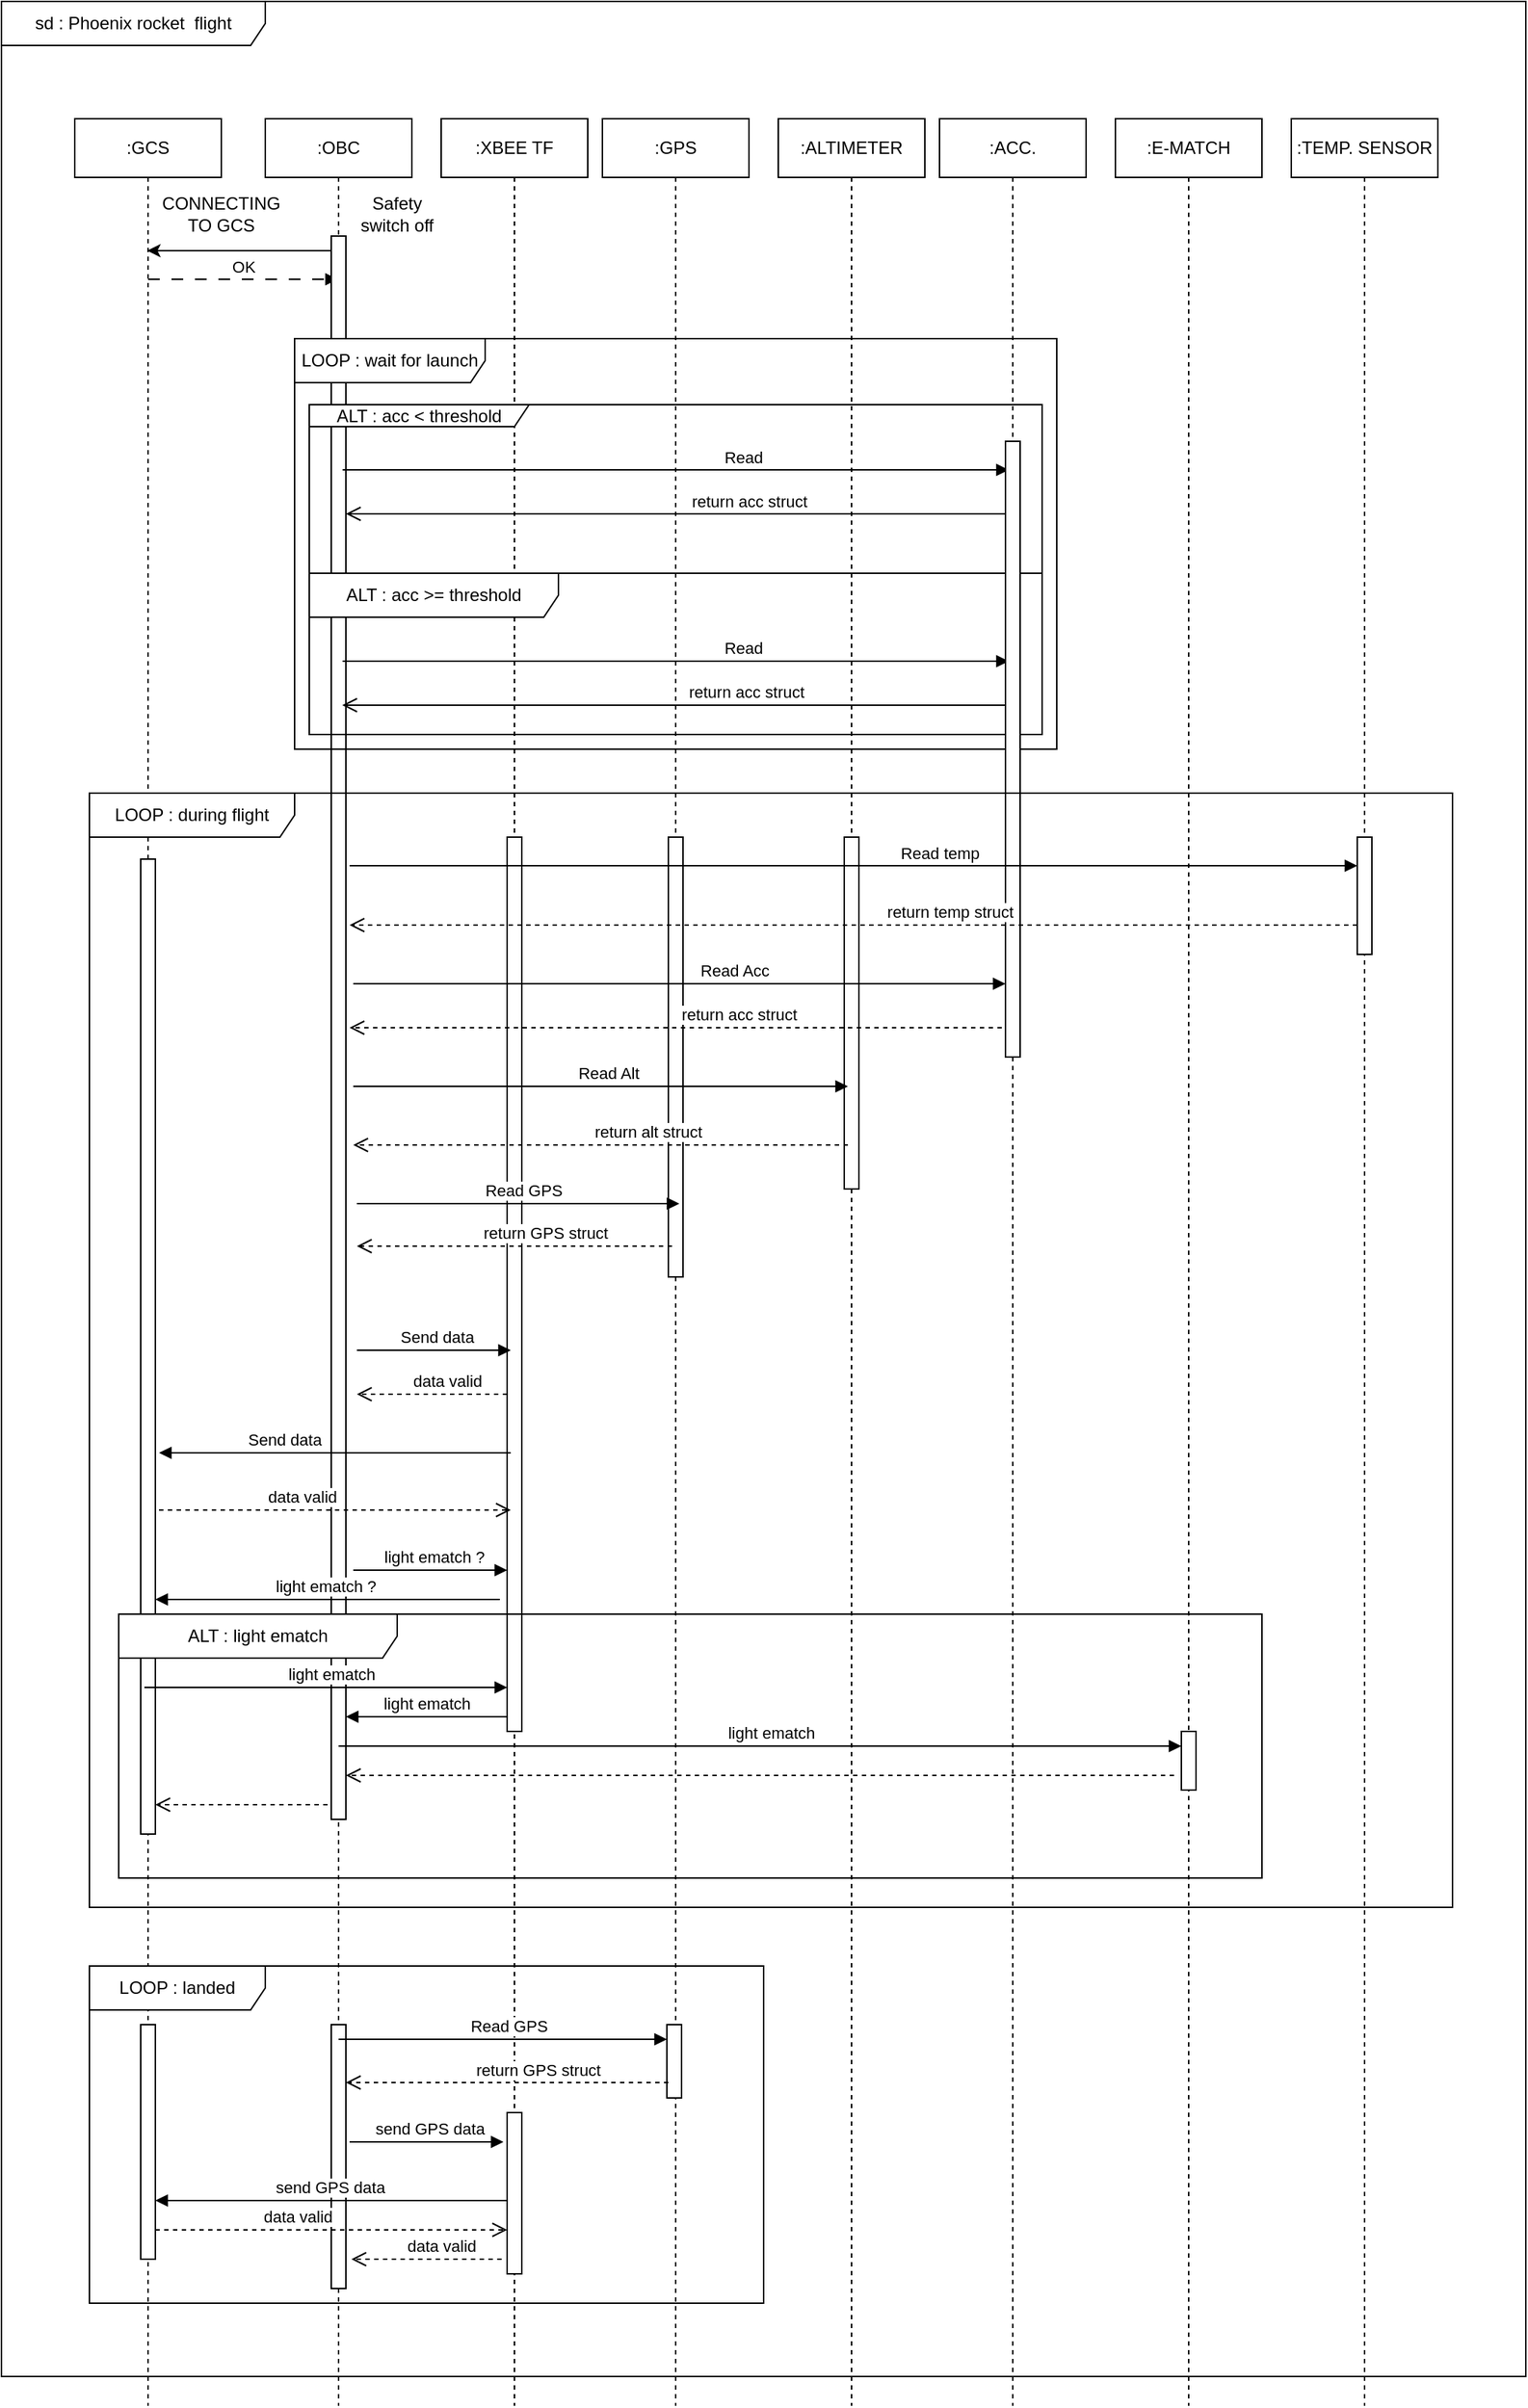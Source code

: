 <mxfile version="23.1.0" type="device" pages="2">
  <diagram name="Page-1" id="cEBlJ4Hop4kexIVkSqlb">
    <mxGraphModel dx="2329" dy="637" grid="1" gridSize="10" guides="1" tooltips="1" connect="1" arrows="1" fold="1" page="1" pageScale="1" pageWidth="827" pageHeight="1169" math="0" shadow="0">
      <root>
        <mxCell id="0" />
        <mxCell id="1" parent="0" />
        <mxCell id="H5Ej5llLTe1Llc4CH-_9-1" value="Safety switch off" style="text;html=1;strokeColor=none;fillColor=none;align=center;verticalAlign=middle;whiteSpace=wrap;rounded=0;" vertex="1" parent="1">
          <mxGeometry x="190" y="130" width="60" height="30" as="geometry" />
        </mxCell>
        <mxCell id="H5Ej5llLTe1Llc4CH-_9-2" style="edgeStyle=orthogonalEdgeStyle;rounded=0;orthogonalLoop=1;jettySize=auto;html=1;exitX=0.5;exitY=1;exitDx=0;exitDy=0;" edge="1" parent="1" source="H5Ej5llLTe1Llc4CH-_9-1" target="H5Ej5llLTe1Llc4CH-_9-1">
          <mxGeometry relative="1" as="geometry" />
        </mxCell>
        <mxCell id="H5Ej5llLTe1Llc4CH-_9-3" value="" style="endArrow=classic;html=1;rounded=0;" edge="1" parent="1">
          <mxGeometry width="50" height="50" relative="1" as="geometry">
            <mxPoint x="179.5" y="170" as="sourcePoint" />
            <mxPoint x="49.5" y="170" as="targetPoint" />
          </mxGeometry>
        </mxCell>
        <mxCell id="H5Ej5llLTe1Llc4CH-_9-4" value="CONNECTING TO GCS" style="text;html=1;strokeColor=none;fillColor=none;align=center;verticalAlign=middle;whiteSpace=wrap;rounded=0;" vertex="1" parent="1">
          <mxGeometry x="70" y="130" width="60" height="30" as="geometry" />
        </mxCell>
        <mxCell id="H5Ej5llLTe1Llc4CH-_9-5" value="OK" style="html=1;verticalAlign=bottom;endArrow=block;curved=0;rounded=0;dashed=1;dashPattern=8 8;" edge="1" parent="1" target="H5Ej5llLTe1Llc4CH-_9-11">
          <mxGeometry width="80" relative="1" as="geometry">
            <mxPoint x="50" y="189.5" as="sourcePoint" />
            <mxPoint x="220" y="189.5" as="targetPoint" />
          </mxGeometry>
        </mxCell>
        <mxCell id="H5Ej5llLTe1Llc4CH-_9-6" value=":ACC." style="shape=umlLifeline;perimeter=lifelinePerimeter;whiteSpace=wrap;html=1;container=1;dropTarget=0;collapsible=0;recursiveResize=0;outlineConnect=0;portConstraint=eastwest;newEdgeStyle={&quot;curved&quot;:0,&quot;rounded&quot;:0};" vertex="1" parent="1">
          <mxGeometry x="590" y="80" width="100" height="1560" as="geometry" />
        </mxCell>
        <mxCell id="H5Ej5llLTe1Llc4CH-_9-7" value=":E-MATCH" style="shape=umlLifeline;perimeter=lifelinePerimeter;whiteSpace=wrap;html=1;container=1;dropTarget=0;collapsible=0;recursiveResize=0;outlineConnect=0;portConstraint=eastwest;newEdgeStyle={&quot;curved&quot;:0,&quot;rounded&quot;:0};" vertex="1" parent="1">
          <mxGeometry x="710" y="80" width="100" height="1560" as="geometry" />
        </mxCell>
        <mxCell id="H5Ej5llLTe1Llc4CH-_9-42" value="" style="html=1;points=[[0,0,0,0,5],[0,1,0,0,-5],[1,0,0,0,5],[1,1,0,0,-5]];perimeter=orthogonalPerimeter;outlineConnect=0;targetShapes=umlLifeline;portConstraint=eastwest;newEdgeStyle={&quot;curved&quot;:0,&quot;rounded&quot;:0};" vertex="1" parent="H5Ej5llLTe1Llc4CH-_9-7">
          <mxGeometry x="45" y="1100" width="10" height="40" as="geometry" />
        </mxCell>
        <mxCell id="H5Ej5llLTe1Llc4CH-_9-8" value=":GPS" style="shape=umlLifeline;perimeter=lifelinePerimeter;whiteSpace=wrap;html=1;container=1;dropTarget=0;collapsible=0;recursiveResize=0;outlineConnect=0;portConstraint=eastwest;newEdgeStyle={&quot;curved&quot;:0,&quot;rounded&quot;:0};" vertex="1" parent="1">
          <mxGeometry x="360" y="80" width="100" height="1560" as="geometry" />
        </mxCell>
        <mxCell id="H5Ej5llLTe1Llc4CH-_9-9" value=":XBEE TF" style="shape=umlLifeline;perimeter=lifelinePerimeter;whiteSpace=wrap;html=1;container=1;dropTarget=0;collapsible=0;recursiveResize=0;outlineConnect=0;portConstraint=eastwest;newEdgeStyle={&quot;curved&quot;:0,&quot;rounded&quot;:0};" vertex="1" parent="1">
          <mxGeometry x="250" y="80" width="100" height="1560" as="geometry" />
        </mxCell>
        <mxCell id="H5Ej5llLTe1Llc4CH-_9-10" value="" style="html=1;points=[[0,0,0,0,5],[0,1,0,0,-5],[1,0,0,0,5],[1,1,0,0,-5]];perimeter=orthogonalPerimeter;outlineConnect=0;targetShapes=umlLifeline;portConstraint=eastwest;newEdgeStyle={&quot;curved&quot;:0,&quot;rounded&quot;:0};" vertex="1" parent="H5Ej5llLTe1Llc4CH-_9-9">
          <mxGeometry x="45" y="490" width="10" height="610" as="geometry" />
        </mxCell>
        <mxCell id="H5Ej5llLTe1Llc4CH-_9-11" value=":OBC" style="shape=umlLifeline;perimeter=lifelinePerimeter;whiteSpace=wrap;html=1;container=1;dropTarget=0;collapsible=0;recursiveResize=0;outlineConnect=0;portConstraint=eastwest;newEdgeStyle={&quot;curved&quot;:0,&quot;rounded&quot;:0};" vertex="1" parent="1">
          <mxGeometry x="130" y="80" width="100" height="1560" as="geometry" />
        </mxCell>
        <mxCell id="H5Ej5llLTe1Llc4CH-_9-12" value="" style="html=1;points=[[0,0,0,0,5],[0,1,0,0,-5],[1,0,0,0,5],[1,1,0,0,-5]];perimeter=orthogonalPerimeter;outlineConnect=0;targetShapes=umlLifeline;portConstraint=eastwest;newEdgeStyle={&quot;curved&quot;:0,&quot;rounded&quot;:0};" vertex="1" parent="H5Ej5llLTe1Llc4CH-_9-11">
          <mxGeometry x="45" y="80" width="10" height="1080" as="geometry" />
        </mxCell>
        <mxCell id="H5Ej5llLTe1Llc4CH-_9-57" value="" style="html=1;points=[[0,0,0,0,5],[0,1,0,0,-5],[1,0,0,0,5],[1,1,0,0,-5]];perimeter=orthogonalPerimeter;outlineConnect=0;targetShapes=umlLifeline;portConstraint=eastwest;newEdgeStyle={&quot;curved&quot;:0,&quot;rounded&quot;:0};" vertex="1" parent="H5Ej5llLTe1Llc4CH-_9-11">
          <mxGeometry x="45" y="1300" width="10" height="180" as="geometry" />
        </mxCell>
        <mxCell id="H5Ej5llLTe1Llc4CH-_9-13" value=":GCS" style="shape=umlLifeline;perimeter=lifelinePerimeter;whiteSpace=wrap;html=1;container=1;dropTarget=0;collapsible=0;recursiveResize=0;outlineConnect=0;portConstraint=eastwest;newEdgeStyle={&quot;curved&quot;:0,&quot;rounded&quot;:0};" vertex="1" parent="1">
          <mxGeometry y="80" width="100" height="1560" as="geometry" />
        </mxCell>
        <mxCell id="H5Ej5llLTe1Llc4CH-_9-14" value="" style="html=1;points=[[0,0,0,0,5],[0,1,0,0,-5],[1,0,0,0,5],[1,1,0,0,-5]];perimeter=orthogonalPerimeter;outlineConnect=0;targetShapes=umlLifeline;portConstraint=eastwest;newEdgeStyle={&quot;curved&quot;:0,&quot;rounded&quot;:0};" vertex="1" parent="H5Ej5llLTe1Llc4CH-_9-13">
          <mxGeometry x="45" y="505" width="10" height="665" as="geometry" />
        </mxCell>
        <mxCell id="H5Ej5llLTe1Llc4CH-_9-15" value=":ALTIMETER" style="shape=umlLifeline;perimeter=lifelinePerimeter;whiteSpace=wrap;html=1;container=1;dropTarget=0;collapsible=0;recursiveResize=0;outlineConnect=0;portConstraint=eastwest;newEdgeStyle={&quot;curved&quot;:0,&quot;rounded&quot;:0};" vertex="1" parent="1">
          <mxGeometry x="480" y="80" width="100" height="1560" as="geometry" />
        </mxCell>
        <mxCell id="H5Ej5llLTe1Llc4CH-_9-16" value="" style="html=1;points=[[0,0,0,0,5],[0,1,0,0,-5],[1,0,0,0,5],[1,1,0,0,-5]];perimeter=orthogonalPerimeter;outlineConnect=0;targetShapes=umlLifeline;portConstraint=eastwest;newEdgeStyle={&quot;curved&quot;:0,&quot;rounded&quot;:0};" vertex="1" parent="H5Ej5llLTe1Llc4CH-_9-15">
          <mxGeometry x="45" y="490" width="10" height="240" as="geometry" />
        </mxCell>
        <mxCell id="H5Ej5llLTe1Llc4CH-_9-17" value=":TEMP. SENSOR" style="shape=umlLifeline;perimeter=lifelinePerimeter;whiteSpace=wrap;html=1;container=1;dropTarget=0;collapsible=0;recursiveResize=0;outlineConnect=0;portConstraint=eastwest;newEdgeStyle={&quot;curved&quot;:0,&quot;rounded&quot;:0};" vertex="1" parent="1">
          <mxGeometry x="830" y="80" width="100" height="1560" as="geometry" />
        </mxCell>
        <mxCell id="H5Ej5llLTe1Llc4CH-_9-18" value="Read" style="html=1;verticalAlign=bottom;endArrow=block;curved=0;rounded=0;" edge="1" parent="1">
          <mxGeometry x="0.201" width="80" relative="1" as="geometry">
            <mxPoint x="182.75" y="319.5" as="sourcePoint" />
            <mxPoint x="637.25" y="319.5" as="targetPoint" />
            <mxPoint as="offset" />
          </mxGeometry>
        </mxCell>
        <mxCell id="H5Ej5llLTe1Llc4CH-_9-19" value="" style="html=1;verticalAlign=bottom;endArrow=block;curved=0;rounded=0;" edge="1" parent="1" target="H5Ej5llLTe1Llc4CH-_9-20">
          <mxGeometry x="0.201" width="80" relative="1" as="geometry">
            <mxPoint x="190" y="230" as="sourcePoint" />
            <mxPoint x="640" y="230" as="targetPoint" />
            <mxPoint as="offset" />
          </mxGeometry>
        </mxCell>
        <mxCell id="H5Ej5llLTe1Llc4CH-_9-20" value="LOOP : wait for launch" style="shape=umlFrame;whiteSpace=wrap;html=1;pointerEvents=0;width=130;height=30;" vertex="1" parent="1">
          <mxGeometry x="150" y="230" width="520" height="280" as="geometry" />
        </mxCell>
        <mxCell id="H5Ej5llLTe1Llc4CH-_9-21" value="return acc struct" style="html=1;verticalAlign=bottom;endArrow=open;endSize=8;curved=0;rounded=0;" edge="1" parent="1">
          <mxGeometry x="-0.209" relative="1" as="geometry">
            <mxPoint x="640" y="349.5" as="sourcePoint" />
            <mxPoint x="185" y="349.5" as="targetPoint" />
            <mxPoint as="offset" />
          </mxGeometry>
        </mxCell>
        <mxCell id="H5Ej5llLTe1Llc4CH-_9-22" value="ALT : acc &amp;lt; threshold" style="shape=umlFrame;whiteSpace=wrap;html=1;pointerEvents=0;width=150;height=15;" vertex="1" parent="1">
          <mxGeometry x="160" y="275" width="500" height="115" as="geometry" />
        </mxCell>
        <mxCell id="H5Ej5llLTe1Llc4CH-_9-23" value="ALT : acc &amp;gt;= threshold" style="shape=umlFrame;whiteSpace=wrap;html=1;pointerEvents=0;width=170;height=30;" vertex="1" parent="1">
          <mxGeometry x="160" y="390" width="500" height="110" as="geometry" />
        </mxCell>
        <mxCell id="H5Ej5llLTe1Llc4CH-_9-24" value="Read" style="html=1;verticalAlign=bottom;endArrow=block;curved=0;rounded=0;" edge="1" parent="1">
          <mxGeometry x="0.201" width="80" relative="1" as="geometry">
            <mxPoint x="182.75" y="450" as="sourcePoint" />
            <mxPoint x="637.25" y="450" as="targetPoint" />
            <mxPoint as="offset" />
          </mxGeometry>
        </mxCell>
        <mxCell id="H5Ej5llLTe1Llc4CH-_9-25" value="return acc struct" style="html=1;verticalAlign=bottom;endArrow=open;endSize=8;curved=0;rounded=0;" edge="1" parent="1">
          <mxGeometry x="-0.209" relative="1" as="geometry">
            <mxPoint x="637.5" y="480" as="sourcePoint" />
            <mxPoint x="182.5" y="480" as="targetPoint" />
            <mxPoint as="offset" />
          </mxGeometry>
        </mxCell>
        <mxCell id="H5Ej5llLTe1Llc4CH-_9-26" value="" style="html=1;points=[[0,0,0,0,5],[0,1,0,0,-5],[1,0,0,0,5],[1,1,0,0,-5]];perimeter=orthogonalPerimeter;outlineConnect=0;targetShapes=umlLifeline;portConstraint=eastwest;newEdgeStyle={&quot;curved&quot;:0,&quot;rounded&quot;:0};" vertex="1" parent="1">
          <mxGeometry x="635" y="300" width="10" height="420" as="geometry" />
        </mxCell>
        <mxCell id="H5Ej5llLTe1Llc4CH-_9-27" value="LOOP : during flight" style="shape=umlFrame;whiteSpace=wrap;html=1;pointerEvents=0;width=140;height=30;" vertex="1" parent="1">
          <mxGeometry x="10" y="540" width="930" height="760" as="geometry" />
        </mxCell>
        <mxCell id="H5Ej5llLTe1Llc4CH-_9-28" value="" style="html=1;points=[[0,0,0,0,5],[0,1,0,0,-5],[1,0,0,0,5],[1,1,0,0,-5]];perimeter=orthogonalPerimeter;outlineConnect=0;targetShapes=umlLifeline;portConstraint=eastwest;newEdgeStyle={&quot;curved&quot;:0,&quot;rounded&quot;:0};" vertex="1" parent="1">
          <mxGeometry x="405" y="570" width="10" height="300" as="geometry" />
        </mxCell>
        <mxCell id="H5Ej5llLTe1Llc4CH-_9-29" value="Read Acc" style="html=1;verticalAlign=bottom;endArrow=block;curved=0;rounded=0;" edge="1" parent="1">
          <mxGeometry x="0.169" width="80" relative="1" as="geometry">
            <mxPoint x="190" y="670" as="sourcePoint" />
            <mxPoint x="635" y="670" as="targetPoint" />
            <mxPoint as="offset" />
          </mxGeometry>
        </mxCell>
        <mxCell id="H5Ej5llLTe1Llc4CH-_9-30" value="return acc struct" style="html=1;verticalAlign=bottom;endArrow=open;dashed=1;endSize=8;curved=0;rounded=0;" edge="1" parent="1">
          <mxGeometry x="-0.191" relative="1" as="geometry">
            <mxPoint x="632.5" y="700" as="sourcePoint" />
            <mxPoint x="187.5" y="700" as="targetPoint" />
            <mxPoint as="offset" />
          </mxGeometry>
        </mxCell>
        <mxCell id="H5Ej5llLTe1Llc4CH-_9-31" value="Read Alt" style="html=1;verticalAlign=bottom;endArrow=block;curved=0;rounded=0;" edge="1" parent="1">
          <mxGeometry x="0.022" width="80" relative="1" as="geometry">
            <mxPoint x="190" y="740" as="sourcePoint" />
            <mxPoint x="527.5" y="740" as="targetPoint" />
            <mxPoint x="1" as="offset" />
          </mxGeometry>
        </mxCell>
        <mxCell id="H5Ej5llLTe1Llc4CH-_9-32" value="return alt struct" style="html=1;verticalAlign=bottom;endArrow=open;dashed=1;endSize=8;curved=0;rounded=0;" edge="1" parent="1">
          <mxGeometry x="-0.191" relative="1" as="geometry">
            <mxPoint x="527.5" y="780" as="sourcePoint" />
            <mxPoint x="190" y="780" as="targetPoint" />
            <mxPoint as="offset" />
          </mxGeometry>
        </mxCell>
        <mxCell id="H5Ej5llLTe1Llc4CH-_9-33" value="Read GPS" style="html=1;verticalAlign=bottom;endArrow=block;curved=0;rounded=0;" edge="1" parent="1">
          <mxGeometry x="0.022" width="80" relative="1" as="geometry">
            <mxPoint x="192.5" y="820" as="sourcePoint" />
            <mxPoint x="412.5" y="820" as="targetPoint" />
            <mxPoint x="1" as="offset" />
          </mxGeometry>
        </mxCell>
        <mxCell id="H5Ej5llLTe1Llc4CH-_9-34" value="return GPS struct" style="html=1;verticalAlign=bottom;endArrow=open;dashed=1;endSize=8;curved=0;rounded=0;" edge="1" parent="1">
          <mxGeometry x="-0.191" relative="1" as="geometry">
            <mxPoint x="407.5" y="849" as="sourcePoint" />
            <mxPoint x="192.5" y="849" as="targetPoint" />
            <mxPoint as="offset" />
          </mxGeometry>
        </mxCell>
        <mxCell id="H5Ej5llLTe1Llc4CH-_9-35" value="Send data" style="html=1;verticalAlign=bottom;endArrow=block;curved=0;rounded=0;" edge="1" parent="1">
          <mxGeometry x="0.022" width="80" relative="1" as="geometry">
            <mxPoint x="192.5" y="920" as="sourcePoint" />
            <mxPoint x="297.5" y="920" as="targetPoint" />
            <mxPoint x="1" as="offset" />
          </mxGeometry>
        </mxCell>
        <mxCell id="H5Ej5llLTe1Llc4CH-_9-36" value="data valid" style="html=1;verticalAlign=bottom;endArrow=open;dashed=1;endSize=8;curved=0;rounded=0;" edge="1" parent="1">
          <mxGeometry x="-0.191" relative="1" as="geometry">
            <mxPoint x="295" y="950" as="sourcePoint" />
            <mxPoint x="192.5" y="950" as="targetPoint" />
            <mxPoint as="offset" />
          </mxGeometry>
        </mxCell>
        <mxCell id="H5Ej5llLTe1Llc4CH-_9-37" value="Send data" style="html=1;verticalAlign=bottom;endArrow=block;curved=0;rounded=0;" edge="1" parent="1">
          <mxGeometry x="0.292" width="80" relative="1" as="geometry">
            <mxPoint x="297.5" y="990" as="sourcePoint" />
            <mxPoint x="57.5" y="990" as="targetPoint" />
            <mxPoint as="offset" />
          </mxGeometry>
        </mxCell>
        <mxCell id="H5Ej5llLTe1Llc4CH-_9-38" value="data valid" style="html=1;verticalAlign=bottom;endArrow=open;dashed=1;endSize=8;curved=0;rounded=0;" edge="1" parent="1">
          <mxGeometry x="-0.191" relative="1" as="geometry">
            <mxPoint x="57.5" y="1029" as="sourcePoint" />
            <mxPoint x="297.5" y="1029" as="targetPoint" />
            <mxPoint as="offset" />
          </mxGeometry>
        </mxCell>
        <mxCell id="H5Ej5llLTe1Llc4CH-_9-39" value="" style="html=1;points=[[0,0,0,0,5],[0,1,0,0,-5],[1,0,0,0,5],[1,1,0,0,-5]];perimeter=orthogonalPerimeter;outlineConnect=0;targetShapes=umlLifeline;portConstraint=eastwest;newEdgeStyle={&quot;curved&quot;:0,&quot;rounded&quot;:0};" vertex="1" parent="1">
          <mxGeometry x="875" y="570" width="10" height="80" as="geometry" />
        </mxCell>
        <mxCell id="H5Ej5llLTe1Llc4CH-_9-40" value="Read temp" style="html=1;verticalAlign=bottom;endArrow=block;curved=0;rounded=0;" edge="1" parent="1" target="H5Ej5llLTe1Llc4CH-_9-39">
          <mxGeometry x="0.169" width="80" relative="1" as="geometry">
            <mxPoint x="187.5" y="589.5" as="sourcePoint" />
            <mxPoint x="632.5" y="589.5" as="targetPoint" />
            <mxPoint as="offset" />
          </mxGeometry>
        </mxCell>
        <mxCell id="H5Ej5llLTe1Llc4CH-_9-41" value="return temp struct" style="html=1;verticalAlign=bottom;endArrow=open;dashed=1;endSize=8;curved=0;rounded=0;" edge="1" parent="1" source="H5Ej5llLTe1Llc4CH-_9-39">
          <mxGeometry x="-0.191" relative="1" as="geometry">
            <mxPoint x="632.5" y="630" as="sourcePoint" />
            <mxPoint x="187.5" y="630" as="targetPoint" />
            <mxPoint as="offset" />
          </mxGeometry>
        </mxCell>
        <mxCell id="H5Ej5llLTe1Llc4CH-_9-46" value="light ematch" style="html=1;verticalAlign=bottom;endArrow=block;curved=0;rounded=0;" edge="1" parent="1">
          <mxGeometry x="0.022" width="80" relative="1" as="geometry">
            <mxPoint x="180" y="1190" as="sourcePoint" />
            <mxPoint x="755" y="1190" as="targetPoint" />
            <mxPoint x="1" as="offset" />
          </mxGeometry>
        </mxCell>
        <mxCell id="H5Ej5llLTe1Llc4CH-_9-47" value="" style="html=1;verticalAlign=bottom;endArrow=open;dashed=1;endSize=8;curved=0;rounded=0;" edge="1" parent="1">
          <mxGeometry relative="1" as="geometry">
            <mxPoint x="750" y="1210" as="sourcePoint" />
            <mxPoint x="185" y="1210" as="targetPoint" />
          </mxGeometry>
        </mxCell>
        <mxCell id="H5Ej5llLTe1Llc4CH-_9-49" value="ALT : light ematch" style="shape=umlFrame;whiteSpace=wrap;html=1;pointerEvents=0;width=190;height=30;" vertex="1" parent="1">
          <mxGeometry x="30" y="1100" width="780" height="180" as="geometry" />
        </mxCell>
        <mxCell id="H5Ej5llLTe1Llc4CH-_9-50" value="light ematch" style="html=1;verticalAlign=bottom;endArrow=block;curved=0;rounded=0;" edge="1" parent="1">
          <mxGeometry x="0.022" width="80" relative="1" as="geometry">
            <mxPoint x="295" y="1170" as="sourcePoint" />
            <mxPoint x="185" y="1170" as="targetPoint" />
            <mxPoint x="1" as="offset" />
          </mxGeometry>
        </mxCell>
        <mxCell id="H5Ej5llLTe1Llc4CH-_9-51" value="light ematch ?" style="html=1;verticalAlign=bottom;endArrow=block;curved=0;rounded=0;" edge="1" parent="1">
          <mxGeometry x="0.022" width="80" relative="1" as="geometry">
            <mxPoint x="190" y="1070" as="sourcePoint" />
            <mxPoint x="295" y="1070" as="targetPoint" />
            <mxPoint x="1" as="offset" />
          </mxGeometry>
        </mxCell>
        <mxCell id="H5Ej5llLTe1Llc4CH-_9-52" value="light ematch ?" style="html=1;verticalAlign=bottom;endArrow=block;curved=0;rounded=0;" edge="1" parent="1" target="H5Ej5llLTe1Llc4CH-_9-14">
          <mxGeometry x="0.022" width="80" relative="1" as="geometry">
            <mxPoint x="290" y="1090" as="sourcePoint" />
            <mxPoint x="180" y="1090" as="targetPoint" />
            <mxPoint x="1" as="offset" />
          </mxGeometry>
        </mxCell>
        <mxCell id="H5Ej5llLTe1Llc4CH-_9-53" value="light ematch" style="html=1;verticalAlign=bottom;endArrow=block;curved=0;rounded=0;" edge="1" parent="1" target="H5Ej5llLTe1Llc4CH-_9-10">
          <mxGeometry x="0.022" width="80" relative="1" as="geometry">
            <mxPoint x="47.5" y="1150" as="sourcePoint" />
            <mxPoint x="152.5" y="1150" as="targetPoint" />
            <mxPoint x="1" as="offset" />
          </mxGeometry>
        </mxCell>
        <mxCell id="H5Ej5llLTe1Llc4CH-_9-54" value="" style="html=1;verticalAlign=bottom;endArrow=open;dashed=1;endSize=8;curved=0;rounded=0;" edge="1" parent="1" target="H5Ej5llLTe1Llc4CH-_9-14">
          <mxGeometry x="-0.191" relative="1" as="geometry">
            <mxPoint x="172.5" y="1230" as="sourcePoint" />
            <mxPoint x="70" y="1230" as="targetPoint" />
            <mxPoint as="offset" />
          </mxGeometry>
        </mxCell>
        <mxCell id="H5Ej5llLTe1Llc4CH-_9-55" value="LOOP : landed" style="shape=umlFrame;whiteSpace=wrap;html=1;pointerEvents=0;width=120;height=30;" vertex="1" parent="1">
          <mxGeometry x="10" y="1340" width="460" height="230" as="geometry" />
        </mxCell>
        <mxCell id="H5Ej5llLTe1Llc4CH-_9-56" value="" style="html=1;points=[[0,0,0,0,5],[0,1,0,0,-5],[1,0,0,0,5],[1,1,0,0,-5]];perimeter=orthogonalPerimeter;outlineConnect=0;targetShapes=umlLifeline;portConstraint=eastwest;newEdgeStyle={&quot;curved&quot;:0,&quot;rounded&quot;:0};" vertex="1" parent="1">
          <mxGeometry x="45" y="1380" width="10" height="160" as="geometry" />
        </mxCell>
        <mxCell id="H5Ej5llLTe1Llc4CH-_9-58" value="" style="html=1;points=[[0,0,0,0,5],[0,1,0,0,-5],[1,0,0,0,5],[1,1,0,0,-5]];perimeter=orthogonalPerimeter;outlineConnect=0;targetShapes=umlLifeline;portConstraint=eastwest;newEdgeStyle={&quot;curved&quot;:0,&quot;rounded&quot;:0};" vertex="1" parent="1">
          <mxGeometry x="404" y="1380" width="10" height="50" as="geometry" />
        </mxCell>
        <mxCell id="H5Ej5llLTe1Llc4CH-_9-59" value="Read GPS" style="html=1;verticalAlign=bottom;endArrow=block;curved=0;rounded=0;" edge="1" parent="1" target="H5Ej5llLTe1Llc4CH-_9-58">
          <mxGeometry x="0.022" width="80" relative="1" as="geometry">
            <mxPoint x="180" y="1390" as="sourcePoint" />
            <mxPoint x="427.5" y="1390" as="targetPoint" />
            <mxPoint x="1" as="offset" />
          </mxGeometry>
        </mxCell>
        <mxCell id="H5Ej5llLTe1Llc4CH-_9-60" value="return GPS struct" style="html=1;verticalAlign=bottom;endArrow=open;dashed=1;endSize=8;curved=0;rounded=0;" edge="1" parent="1" target="H5Ej5llLTe1Llc4CH-_9-57">
          <mxGeometry x="-0.191" relative="1" as="geometry">
            <mxPoint x="405" y="1419.5" as="sourcePoint" />
            <mxPoint x="302.5" y="1419.5" as="targetPoint" />
            <mxPoint as="offset" />
          </mxGeometry>
        </mxCell>
        <mxCell id="H5Ej5llLTe1Llc4CH-_9-61" value="" style="html=1;points=[[0,0,0,0,5],[0,1,0,0,-5],[1,0,0,0,5],[1,1,0,0,-5]];perimeter=orthogonalPerimeter;outlineConnect=0;targetShapes=umlLifeline;portConstraint=eastwest;newEdgeStyle={&quot;curved&quot;:0,&quot;rounded&quot;:0};" vertex="1" parent="1">
          <mxGeometry x="295" y="1440" width="10" height="110" as="geometry" />
        </mxCell>
        <mxCell id="H5Ej5llLTe1Llc4CH-_9-62" value="send GPS data" style="html=1;verticalAlign=bottom;endArrow=block;curved=0;rounded=0;" edge="1" parent="1">
          <mxGeometry x="0.022" width="80" relative="1" as="geometry">
            <mxPoint x="187.5" y="1460" as="sourcePoint" />
            <mxPoint x="292.5" y="1460" as="targetPoint" />
            <mxPoint x="1" as="offset" />
          </mxGeometry>
        </mxCell>
        <mxCell id="H5Ej5llLTe1Llc4CH-_9-64" value="send GPS data" style="html=1;verticalAlign=bottom;endArrow=block;curved=0;rounded=0;" edge="1" parent="1">
          <mxGeometry x="0.022" width="80" relative="1" as="geometry">
            <mxPoint x="295" y="1500" as="sourcePoint" />
            <mxPoint x="55" y="1500" as="targetPoint" />
            <mxPoint x="1" as="offset" />
          </mxGeometry>
        </mxCell>
        <mxCell id="H5Ej5llLTe1Llc4CH-_9-65" value="data valid" style="html=1;verticalAlign=bottom;endArrow=open;dashed=1;endSize=8;curved=0;rounded=0;" edge="1" parent="1">
          <mxGeometry x="-0.191" relative="1" as="geometry">
            <mxPoint x="55" y="1520" as="sourcePoint" />
            <mxPoint x="295" y="1520" as="targetPoint" />
            <mxPoint as="offset" />
          </mxGeometry>
        </mxCell>
        <mxCell id="H5Ej5llLTe1Llc4CH-_9-67" value="data valid" style="html=1;verticalAlign=bottom;endArrow=open;dashed=1;endSize=8;curved=0;rounded=0;" edge="1" parent="1">
          <mxGeometry x="-0.191" relative="1" as="geometry">
            <mxPoint x="291.25" y="1540" as="sourcePoint" />
            <mxPoint x="188.75" y="1540" as="targetPoint" />
            <mxPoint as="offset" />
          </mxGeometry>
        </mxCell>
        <mxCell id="H5Ej5llLTe1Llc4CH-_9-68" value="sd : Phoenix rocket&amp;nbsp; flight" style="shape=umlFrame;whiteSpace=wrap;html=1;pointerEvents=0;width=180;height=30;" vertex="1" parent="1">
          <mxGeometry x="-50" width="1040" height="1620" as="geometry" />
        </mxCell>
      </root>
    </mxGraphModel>
  </diagram>
  <diagram id="XvYX9e4_-2D69QiBuaR0" name="Page-2">
    <mxGraphModel dx="1502" dy="638" grid="1" gridSize="10" guides="1" tooltips="1" connect="1" arrows="1" fold="1" page="1" pageScale="1" pageWidth="827" pageHeight="1169" math="0" shadow="0">
      <root>
        <mxCell id="0" />
        <mxCell id="1" parent="0" />
      </root>
    </mxGraphModel>
  </diagram>
</mxfile>
